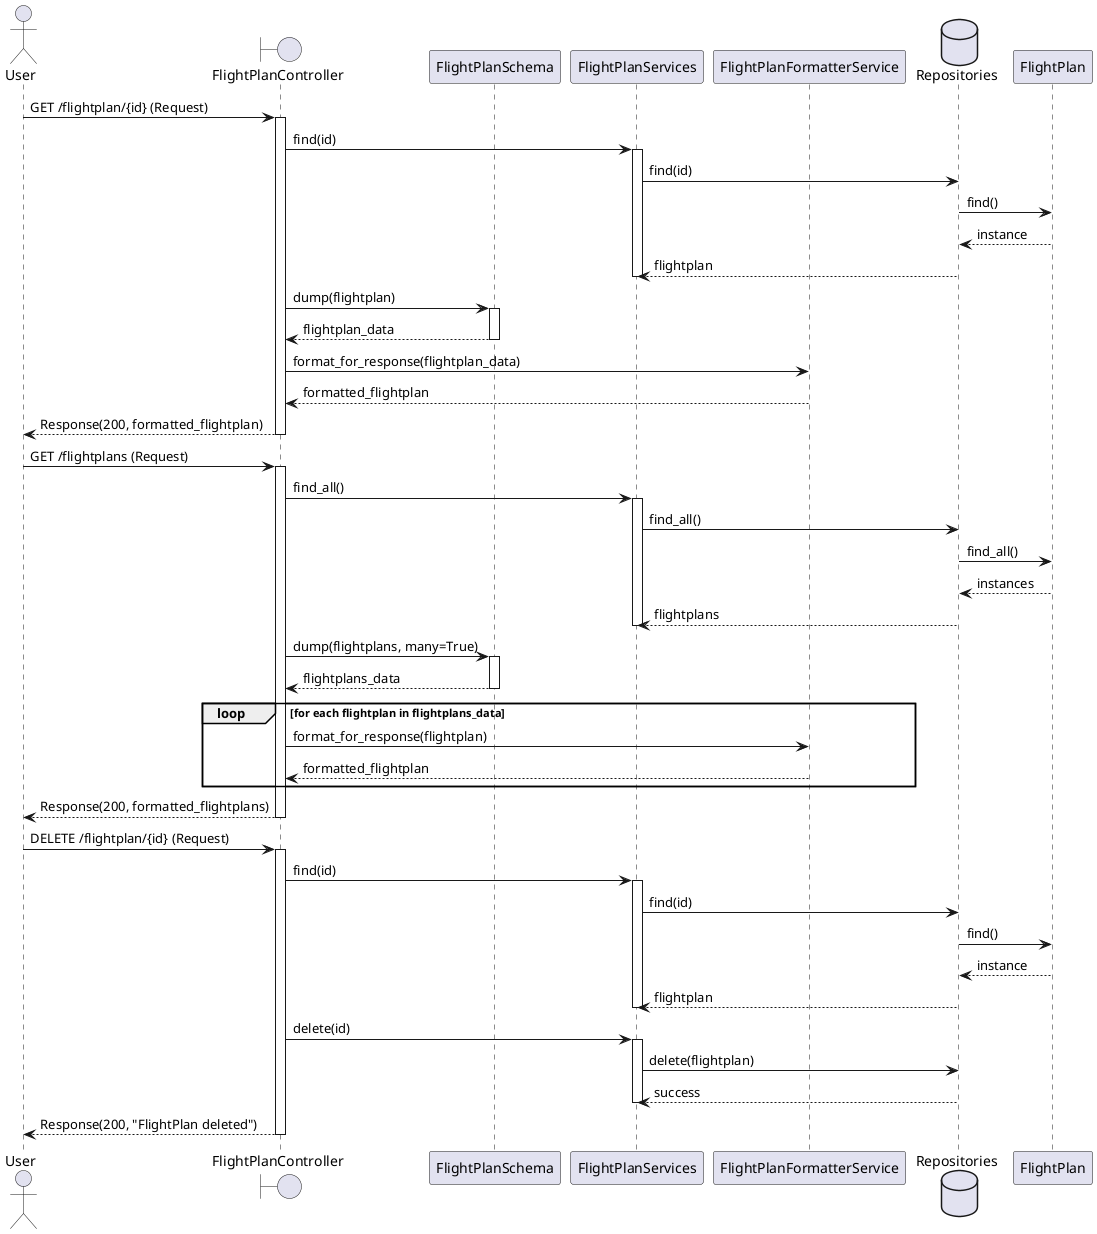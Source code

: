 @startuml get_and_delete_flightplan_sequence_diagram

actor User
boundary FlightPlanController
participant FlightPlanSchema
participant FlightPlanServices
participant FlightPlanFormatterService
database Repositories
participant FlightPlan

' GET /flightplans/{id}
User -> FlightPlanController: GET /flightplan/{id} (Request)
activate FlightPlanController

FlightPlanController -> FlightPlanServices: find(id)
activate FlightPlanServices
FlightPlanServices -> Repositories: find(id)
Repositories -> FlightPlan: find()
Repositories <-- FlightPlan: instance
FlightPlanServices <-- Repositories: flightplan
deactivate FlightPlanServices

FlightPlanController -> FlightPlanSchema: dump(flightplan)
activate FlightPlanSchema
FlightPlanController <-- FlightPlanSchema: flightplan_data
deactivate FlightPlanSchema

FlightPlanController -> FlightPlanFormatterService: format_for_response(flightplan_data)
FlightPlanController <-- FlightPlanFormatterService: formatted_flightplan

User <-- FlightPlanController: Response(200, formatted_flightplan)
deactivate FlightPlanController

' GET /flightplans
User -> FlightPlanController: GET /flightplans (Request)
activate FlightPlanController

FlightPlanController -> FlightPlanServices: find_all()
activate FlightPlanServices
FlightPlanServices -> Repositories: find_all()
Repositories -> FlightPlan: find_all()
Repositories <-- FlightPlan: instances
FlightPlanServices <-- Repositories: flightplans
deactivate FlightPlanServices

FlightPlanController -> FlightPlanSchema: dump(flightplans, many=True)
activate FlightPlanSchema
FlightPlanController <-- FlightPlanSchema: flightplans_data
deactivate FlightPlanSchema

loop for each flightplan in flightplans_data
    FlightPlanController -> FlightPlanFormatterService: format_for_response(flightplan)
    FlightPlanController <-- FlightPlanFormatterService: formatted_flightplan
end

User <-- FlightPlanController: Response(200, formatted_flightplans)
deactivate FlightPlanController

' DELETE /flightplans/{id}
User -> FlightPlanController: DELETE /flightplan/{id} (Request)
activate FlightPlanController

FlightPlanController -> FlightPlanServices: find(id)
activate FlightPlanServices
FlightPlanServices -> Repositories: find(id)
Repositories -> FlightPlan: find()
Repositories <-- FlightPlan: instance
FlightPlanServices <-- Repositories: flightplan
deactivate FlightPlanServices

FlightPlanController -> FlightPlanServices: delete(id)
activate FlightPlanServices
FlightPlanServices -> Repositories: delete(flightplan)
FlightPlanServices <-- Repositories: success
deactivate FlightPlanServices

User <-- FlightPlanController: Response(200, "FlightPlan deleted")
deactivate FlightPlanController

@enduml